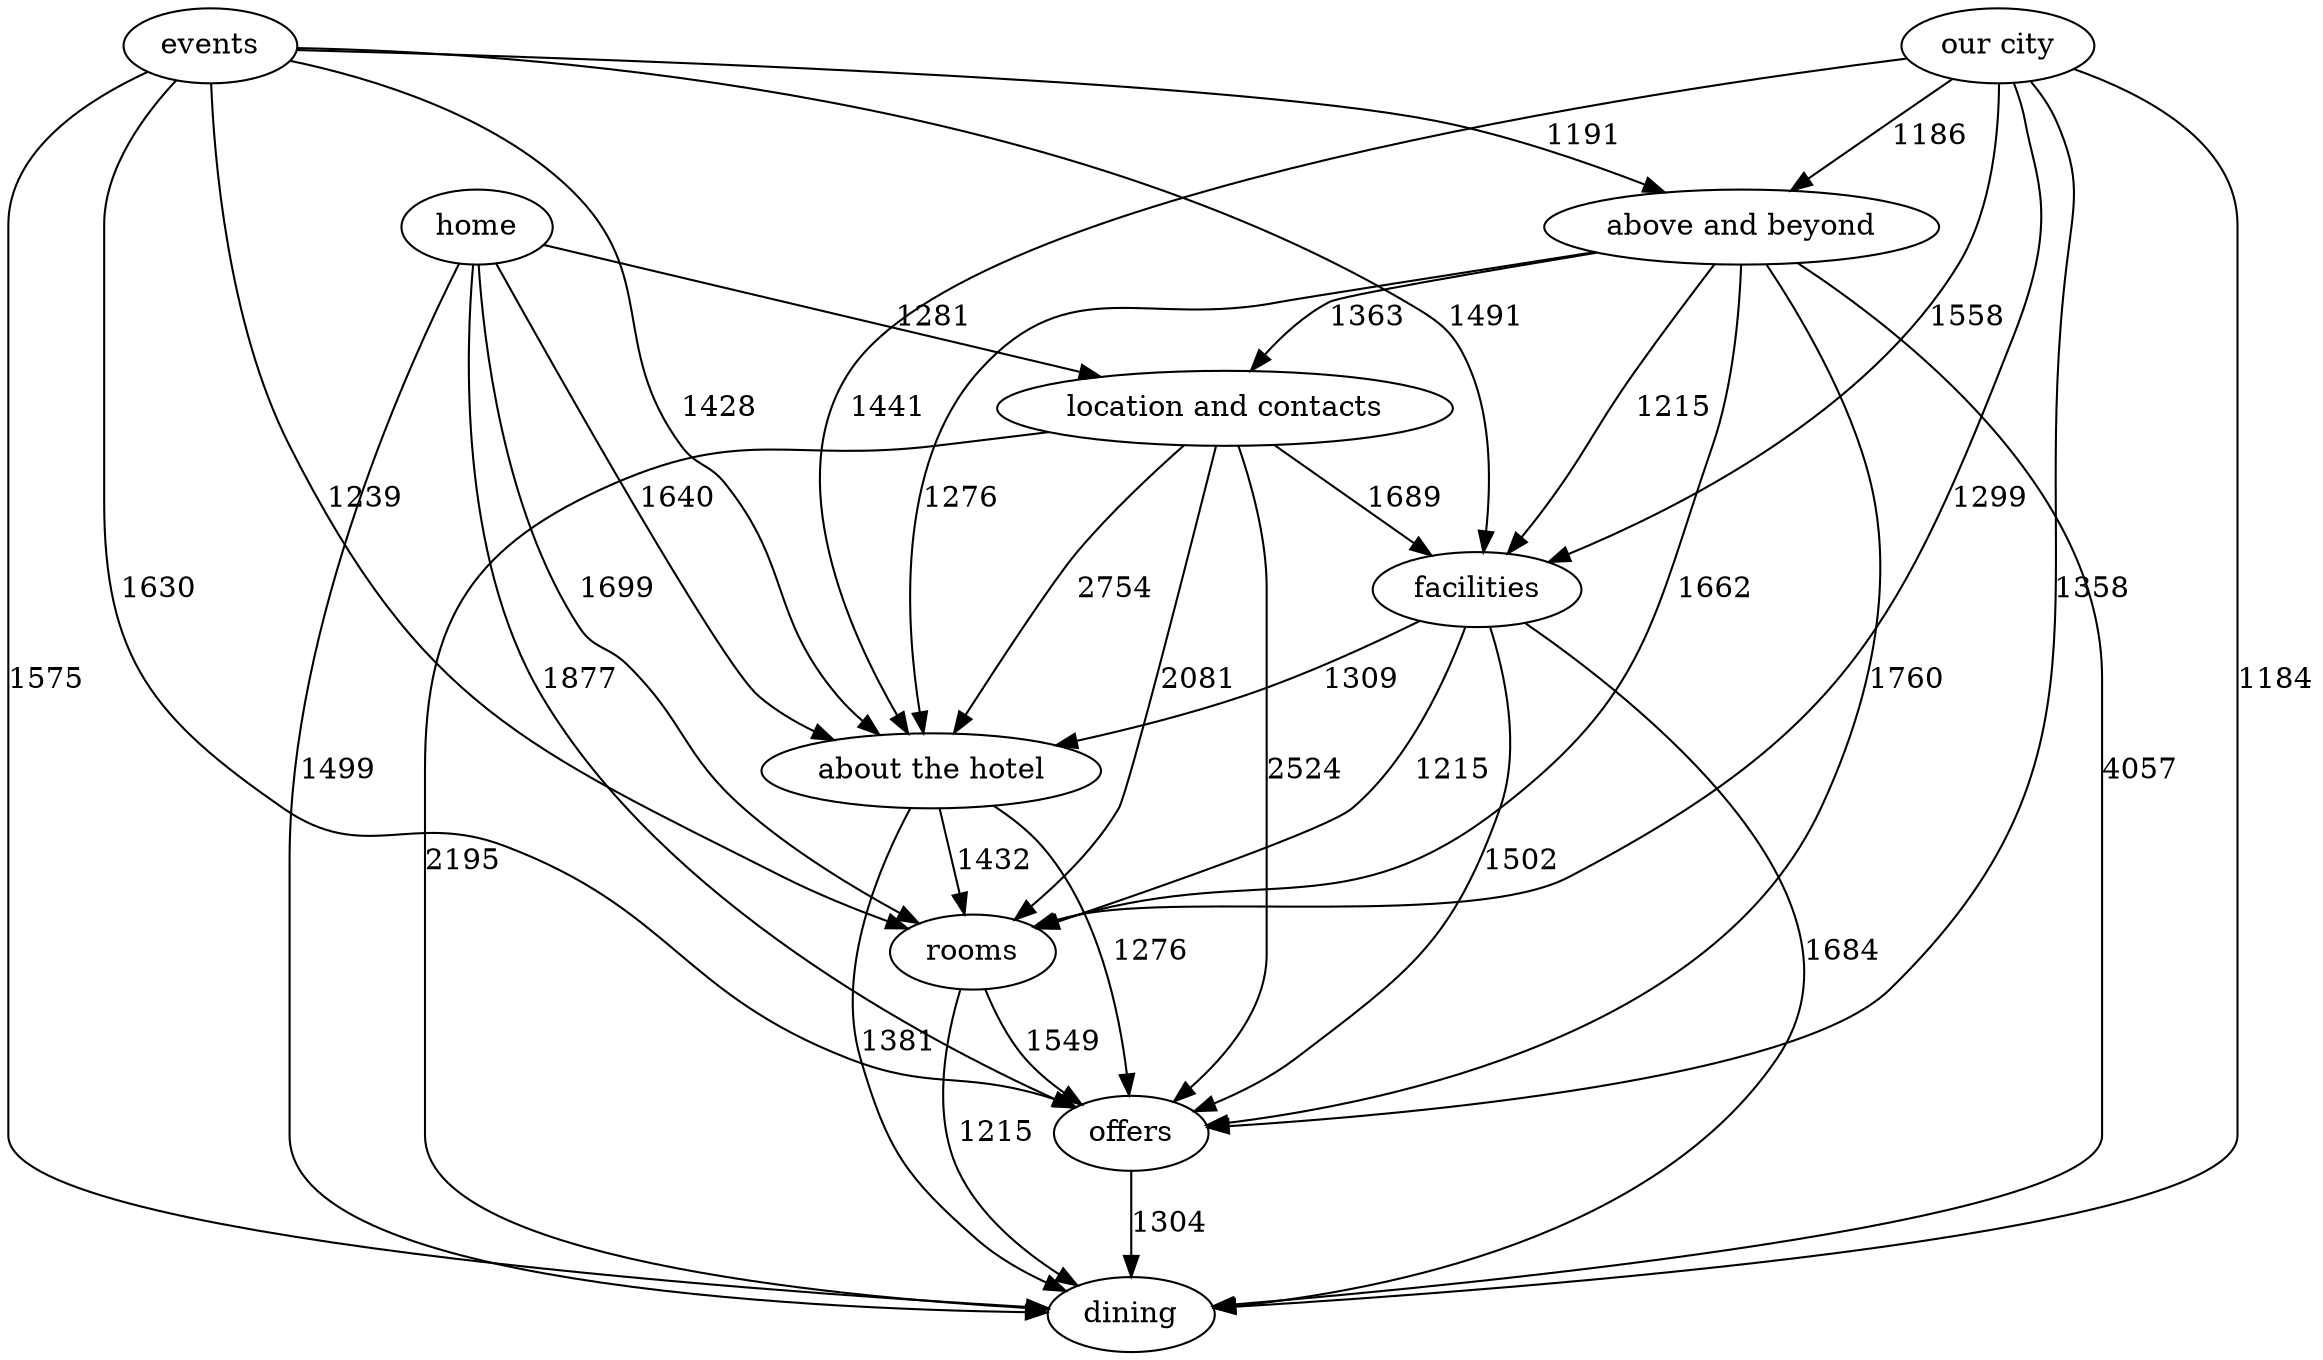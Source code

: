 strict digraph "" {
layout="dot";
dining;
"about the hotel";
facilities;
offers;
rooms;
home;
"above and beyond";
"location and contacts";
events;
"our city";
"about the hotel" -> dining  [label=1381, weight=1381];
"about the hotel" -> offers  [label=1276, weight=1276];
"about the hotel" -> rooms  [label=1432, weight=1432];
facilities -> dining  [label=1684, weight=1684];
facilities -> offers  [label=1502, weight=1502];
facilities -> rooms  [label=1215, weight=1215];
facilities -> "about the hotel"  [label=1309, weight=1309];
offers -> dining  [label=1304, weight=1304];
rooms -> dining  [label=1215, weight=1215];
rooms -> offers  [label=1549, weight=1549];
home -> dining  [label=1499, weight=1499];
home -> offers  [label=1877, weight=1877];
home -> "location and contacts"  [label=1281, weight=1281];
home -> rooms  [label=1699, weight=1699];
home -> "about the hotel"  [label=1640, weight=1640];
"above and beyond" -> facilities  [label=1215, weight=1215];
"above and beyond" -> "about the hotel"  [label=1276, weight=1276];
"above and beyond" -> dining  [label=4057, weight=4057];
"above and beyond" -> offers  [label=1760, weight=1760];
"above and beyond" -> rooms  [label=1662, weight=1662];
"above and beyond" -> "location and contacts"  [label=1363, weight=1363];
"location and contacts" -> dining  [label=2195, weight=2195];
"location and contacts" -> offers  [label=2524, weight=2524];
"location and contacts" -> facilities  [label=1689, weight=1689];
"location and contacts" -> rooms  [label=2081, weight=2081];
"location and contacts" -> "about the hotel"  [label=2754, weight=2754];
events -> facilities  [label=1491, weight=1491];
events -> "about the hotel"  [label=1428, weight=1428];
events -> dining  [label=1575, weight=1575];
events -> offers  [label=1630, weight=1630];
events -> rooms  [label=1239, weight=1239];
events -> "above and beyond"  [label=1191, weight=1191];
"our city" -> dining  [label=1184, weight=1184];
"our city" -> "about the hotel"  [label=1441, weight=1441];
"our city" -> facilities  [label=1558, weight=1558];
"our city" -> offers  [label=1358, weight=1358];
"our city" -> rooms  [label=1299, weight=1299];
"our city" -> "above and beyond"  [label=1186, weight=1186];
}
